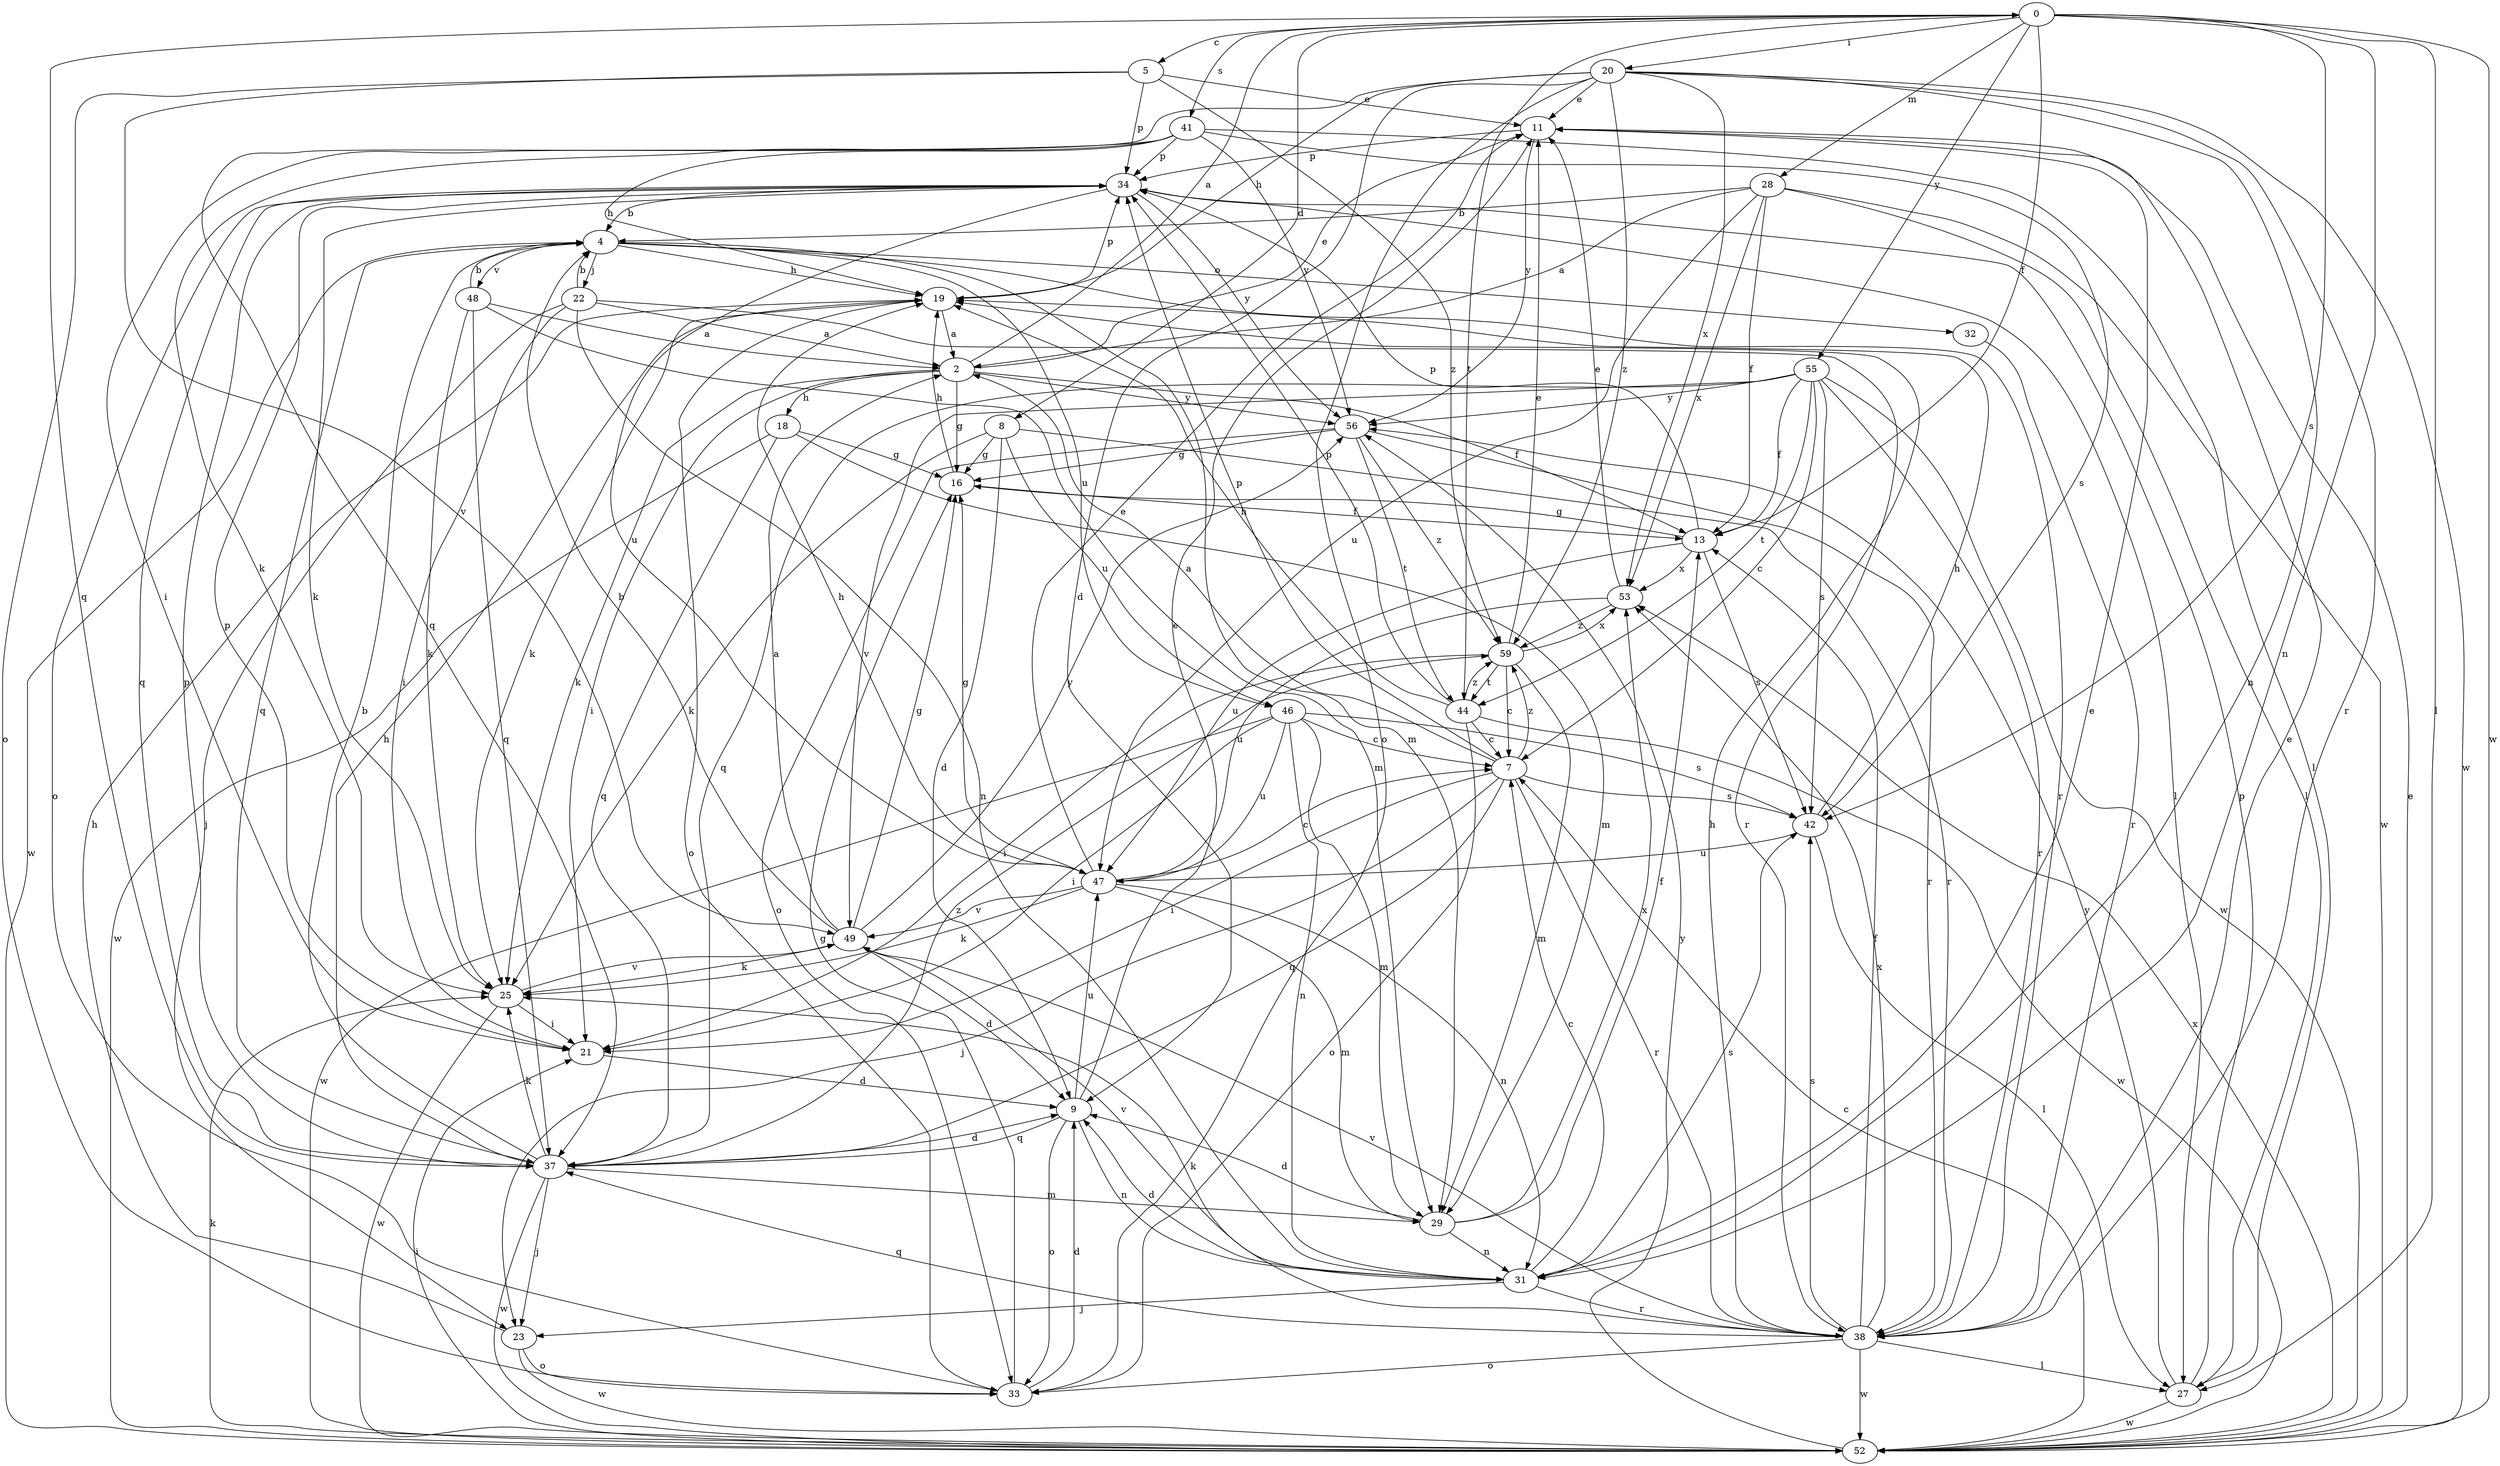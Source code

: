 strict digraph  {
0;
2;
4;
5;
7;
8;
9;
11;
13;
16;
18;
19;
20;
21;
22;
23;
25;
27;
28;
29;
31;
32;
33;
34;
37;
38;
41;
42;
44;
46;
47;
48;
49;
52;
53;
55;
56;
59;
0 -> 5  [label=c];
0 -> 8  [label=d];
0 -> 13  [label=f];
0 -> 20  [label=i];
0 -> 27  [label=l];
0 -> 28  [label=m];
0 -> 31  [label=n];
0 -> 37  [label=q];
0 -> 41  [label=s];
0 -> 42  [label=s];
0 -> 44  [label=t];
0 -> 52  [label=w];
0 -> 55  [label=y];
2 -> 0  [label=a];
2 -> 11  [label=e];
2 -> 13  [label=f];
2 -> 16  [label=g];
2 -> 18  [label=h];
2 -> 21  [label=i];
2 -> 25  [label=k];
2 -> 56  [label=y];
4 -> 19  [label=h];
4 -> 22  [label=j];
4 -> 29  [label=m];
4 -> 32  [label=o];
4 -> 37  [label=q];
4 -> 38  [label=r];
4 -> 46  [label=u];
4 -> 48  [label=v];
4 -> 52  [label=w];
5 -> 11  [label=e];
5 -> 33  [label=o];
5 -> 34  [label=p];
5 -> 49  [label=v];
5 -> 59  [label=z];
7 -> 2  [label=a];
7 -> 21  [label=i];
7 -> 23  [label=j];
7 -> 34  [label=p];
7 -> 37  [label=q];
7 -> 38  [label=r];
7 -> 42  [label=s];
7 -> 59  [label=z];
8 -> 9  [label=d];
8 -> 16  [label=g];
8 -> 25  [label=k];
8 -> 38  [label=r];
8 -> 46  [label=u];
9 -> 11  [label=e];
9 -> 31  [label=n];
9 -> 33  [label=o];
9 -> 37  [label=q];
9 -> 47  [label=u];
11 -> 34  [label=p];
11 -> 56  [label=y];
13 -> 16  [label=g];
13 -> 34  [label=p];
13 -> 42  [label=s];
13 -> 47  [label=u];
13 -> 53  [label=x];
16 -> 13  [label=f];
16 -> 19  [label=h];
18 -> 16  [label=g];
18 -> 29  [label=m];
18 -> 37  [label=q];
18 -> 52  [label=w];
19 -> 2  [label=a];
19 -> 25  [label=k];
19 -> 33  [label=o];
19 -> 34  [label=p];
20 -> 9  [label=d];
20 -> 11  [label=e];
20 -> 19  [label=h];
20 -> 31  [label=n];
20 -> 33  [label=o];
20 -> 37  [label=q];
20 -> 38  [label=r];
20 -> 52  [label=w];
20 -> 53  [label=x];
20 -> 59  [label=z];
21 -> 9  [label=d];
21 -> 34  [label=p];
22 -> 2  [label=a];
22 -> 4  [label=b];
22 -> 21  [label=i];
22 -> 23  [label=j];
22 -> 31  [label=n];
22 -> 38  [label=r];
23 -> 19  [label=h];
23 -> 33  [label=o];
23 -> 52  [label=w];
25 -> 21  [label=i];
25 -> 49  [label=v];
25 -> 52  [label=w];
27 -> 34  [label=p];
27 -> 52  [label=w];
27 -> 56  [label=y];
28 -> 2  [label=a];
28 -> 4  [label=b];
28 -> 13  [label=f];
28 -> 27  [label=l];
28 -> 47  [label=u];
28 -> 52  [label=w];
28 -> 53  [label=x];
29 -> 9  [label=d];
29 -> 13  [label=f];
29 -> 31  [label=n];
29 -> 53  [label=x];
31 -> 7  [label=c];
31 -> 9  [label=d];
31 -> 11  [label=e];
31 -> 23  [label=j];
31 -> 38  [label=r];
31 -> 42  [label=s];
31 -> 49  [label=v];
32 -> 38  [label=r];
33 -> 9  [label=d];
33 -> 16  [label=g];
34 -> 4  [label=b];
34 -> 25  [label=k];
34 -> 27  [label=l];
34 -> 33  [label=o];
34 -> 37  [label=q];
34 -> 47  [label=u];
34 -> 56  [label=y];
37 -> 4  [label=b];
37 -> 9  [label=d];
37 -> 19  [label=h];
37 -> 23  [label=j];
37 -> 25  [label=k];
37 -> 29  [label=m];
37 -> 34  [label=p];
37 -> 52  [label=w];
37 -> 59  [label=z];
38 -> 11  [label=e];
38 -> 13  [label=f];
38 -> 19  [label=h];
38 -> 25  [label=k];
38 -> 27  [label=l];
38 -> 33  [label=o];
38 -> 37  [label=q];
38 -> 42  [label=s];
38 -> 49  [label=v];
38 -> 52  [label=w];
38 -> 53  [label=x];
41 -> 19  [label=h];
41 -> 21  [label=i];
41 -> 25  [label=k];
41 -> 27  [label=l];
41 -> 34  [label=p];
41 -> 42  [label=s];
41 -> 56  [label=y];
42 -> 19  [label=h];
42 -> 27  [label=l];
42 -> 47  [label=u];
44 -> 7  [label=c];
44 -> 19  [label=h];
44 -> 33  [label=o];
44 -> 34  [label=p];
44 -> 52  [label=w];
44 -> 59  [label=z];
46 -> 7  [label=c];
46 -> 21  [label=i];
46 -> 29  [label=m];
46 -> 31  [label=n];
46 -> 42  [label=s];
46 -> 47  [label=u];
46 -> 52  [label=w];
47 -> 7  [label=c];
47 -> 11  [label=e];
47 -> 16  [label=g];
47 -> 19  [label=h];
47 -> 25  [label=k];
47 -> 29  [label=m];
47 -> 31  [label=n];
47 -> 49  [label=v];
48 -> 2  [label=a];
48 -> 4  [label=b];
48 -> 25  [label=k];
48 -> 29  [label=m];
48 -> 37  [label=q];
49 -> 2  [label=a];
49 -> 4  [label=b];
49 -> 9  [label=d];
49 -> 16  [label=g];
49 -> 25  [label=k];
49 -> 56  [label=y];
52 -> 7  [label=c];
52 -> 11  [label=e];
52 -> 21  [label=i];
52 -> 25  [label=k];
52 -> 53  [label=x];
52 -> 56  [label=y];
53 -> 11  [label=e];
53 -> 47  [label=u];
53 -> 59  [label=z];
55 -> 7  [label=c];
55 -> 13  [label=f];
55 -> 37  [label=q];
55 -> 38  [label=r];
55 -> 42  [label=s];
55 -> 44  [label=t];
55 -> 49  [label=v];
55 -> 52  [label=w];
55 -> 56  [label=y];
56 -> 16  [label=g];
56 -> 33  [label=o];
56 -> 38  [label=r];
56 -> 44  [label=t];
56 -> 59  [label=z];
59 -> 7  [label=c];
59 -> 11  [label=e];
59 -> 21  [label=i];
59 -> 29  [label=m];
59 -> 44  [label=t];
59 -> 53  [label=x];
}
